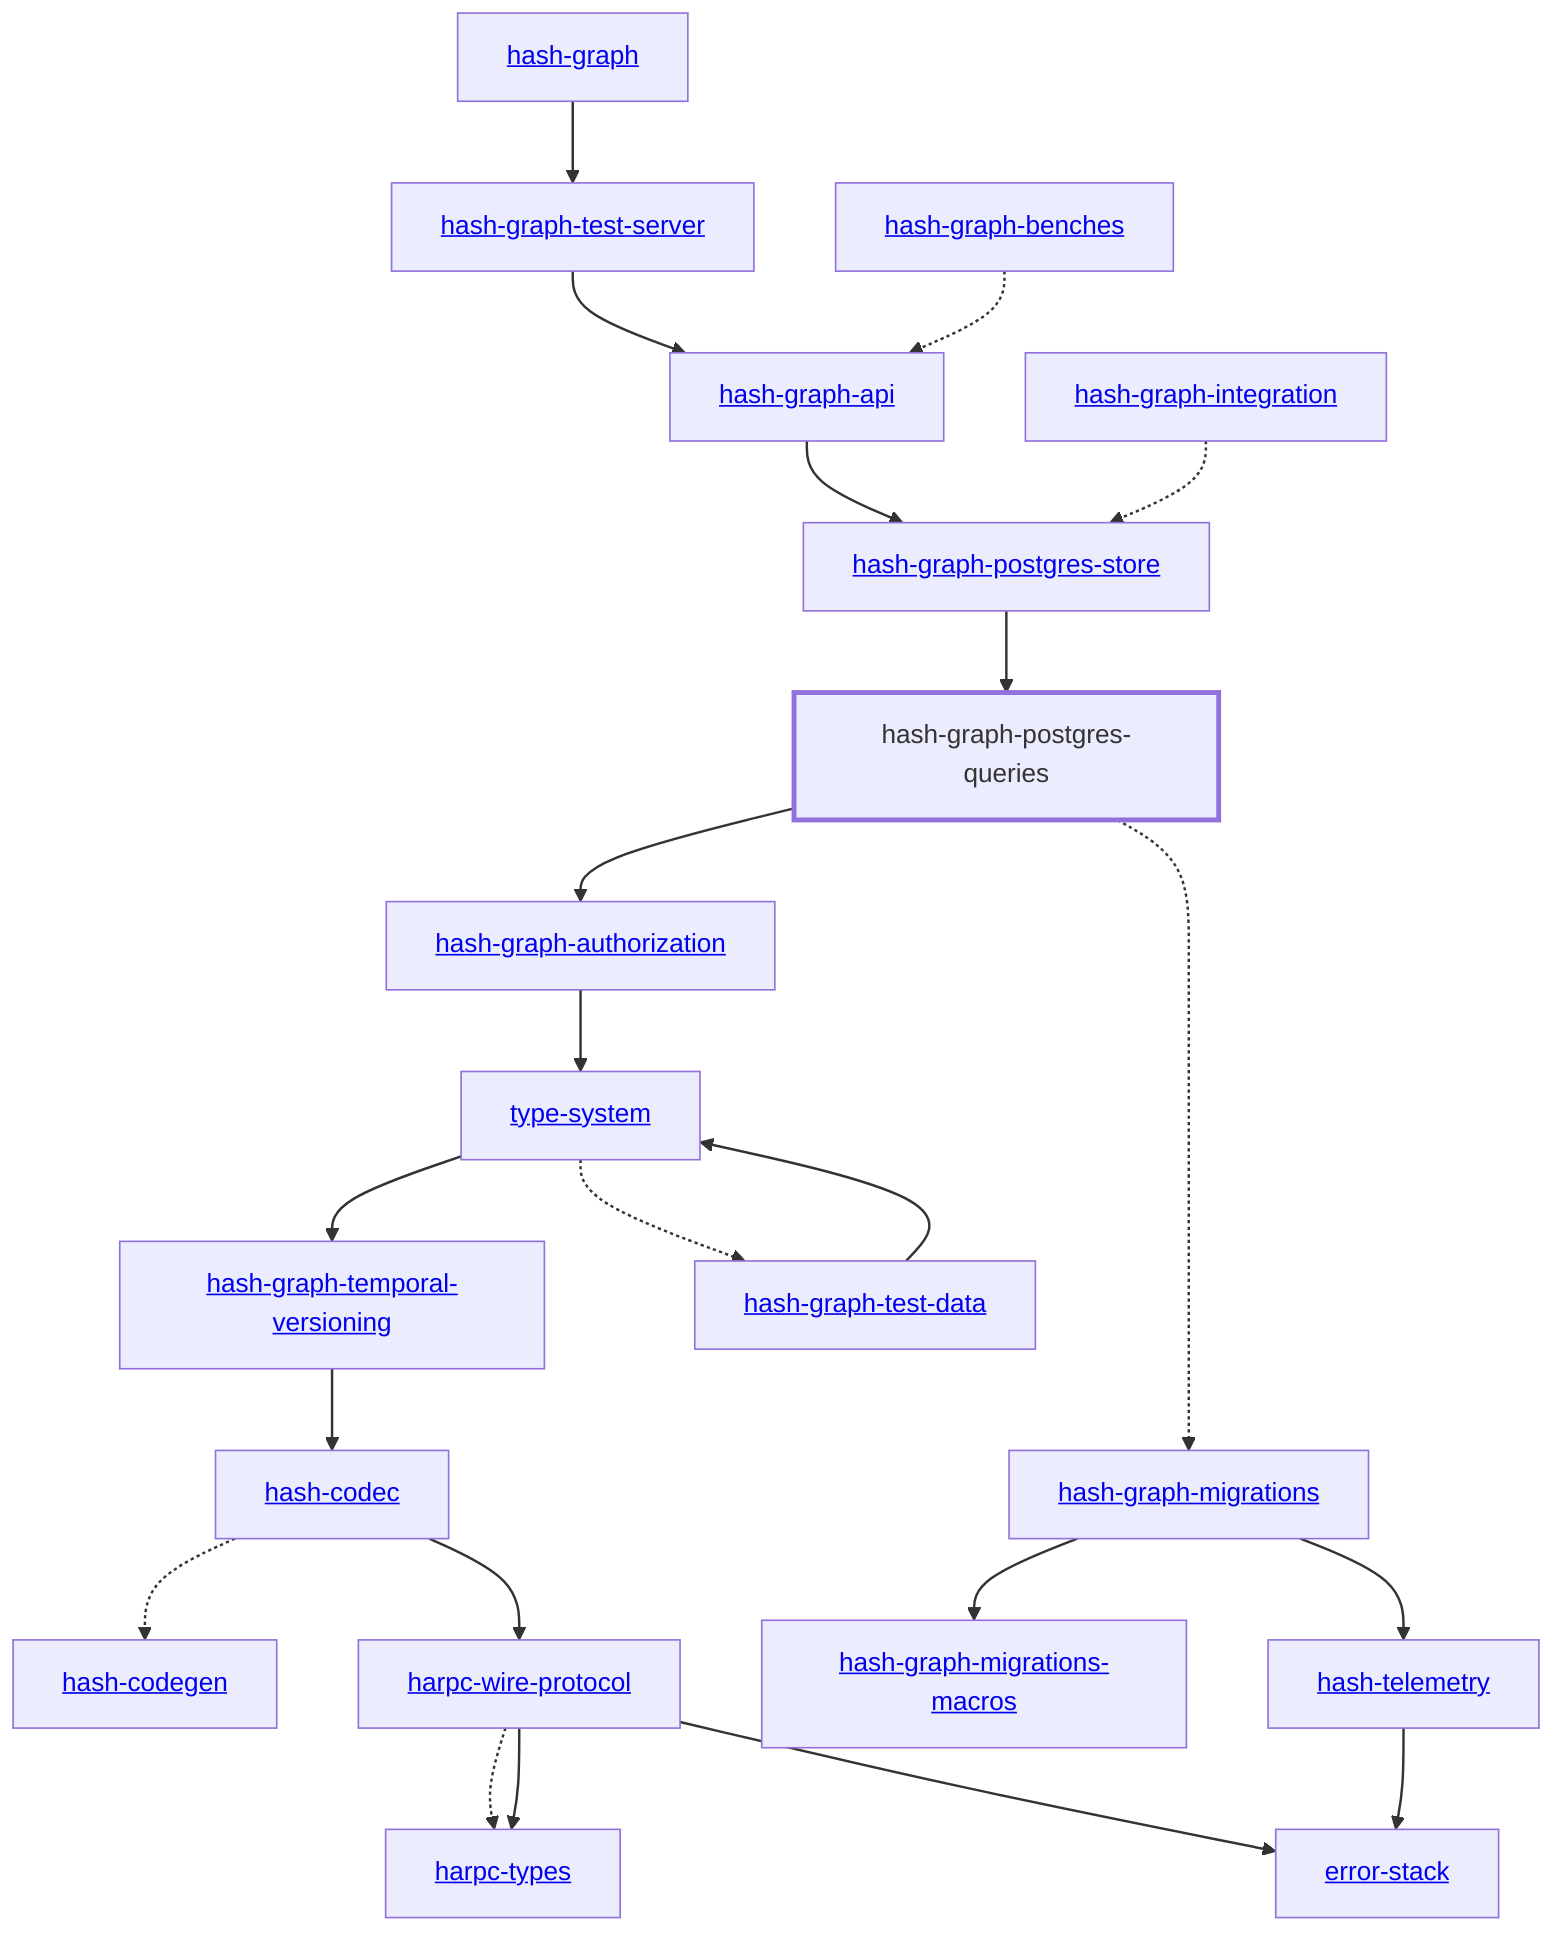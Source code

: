 graph TD
    linkStyle default stroke-width:1.5px
    classDef default stroke-width:1px
    classDef root stroke-width:3px
    classDef dev stroke-width:1px
    classDef build stroke-width:1px
    %% Legend
    %% --> : Normal dependency
    %% -.-> : Dev dependency
    %% ---> : Build dependency
    0[<a href="../hash_graph">hash-graph</a>]
    1[<a href="../type_system">type-system</a>]
    2[<a href="../hash_codec">hash-codec</a>]
    3[<a href="../hash_codegen">hash-codegen</a>]
    4[<a href="../hash_graph_api">hash-graph-api</a>]
    5[<a href="../hash_graph_authorization">hash-graph-authorization</a>]
    6[<a href="../hash_graph_migrations">hash-graph-migrations</a>]
    7[<a href="../hash_graph_migrations_macros">hash-graph-migrations-macros</a>]
    8[hash-graph-postgres-queries]
    class 8 root
    9[<a href="../hash_graph_postgres_store">hash-graph-postgres-store</a>]
    10[<a href="../hash_graph_temporal_versioning">hash-graph-temporal-versioning</a>]
    11[<a href="../hash_graph_test_server">hash-graph-test-server</a>]
    12[<a href="../harpc_types">harpc-types</a>]
    13[<a href="../harpc_wire_protocol">harpc-wire-protocol</a>]
    14[<a href="../hash_telemetry">hash-telemetry</a>]
    15[<a href="../error_stack">error-stack</a>]
    16[<a href="../hash_graph_benches">hash-graph-benches</a>]
    17[<a href="../hash_graph_integration">hash-graph-integration</a>]
    18[<a href="../hash_graph_test_data">hash-graph-test-data</a>]
    0 --> 11
    1 --> 10
    1 -.-> 18
    2 -.-> 3
    2 --> 13
    4 --> 9
    5 --> 1
    6 --> 7
    6 --> 14
    8 --> 5
    8 -.-> 6
    9 --> 8
    10 --> 2
    11 --> 4
    13 -.-> 12
    13 --> 12
    13 --> 15
    14 --> 15
    16 -.-> 4
    17 -.-> 9
    18 --> 1